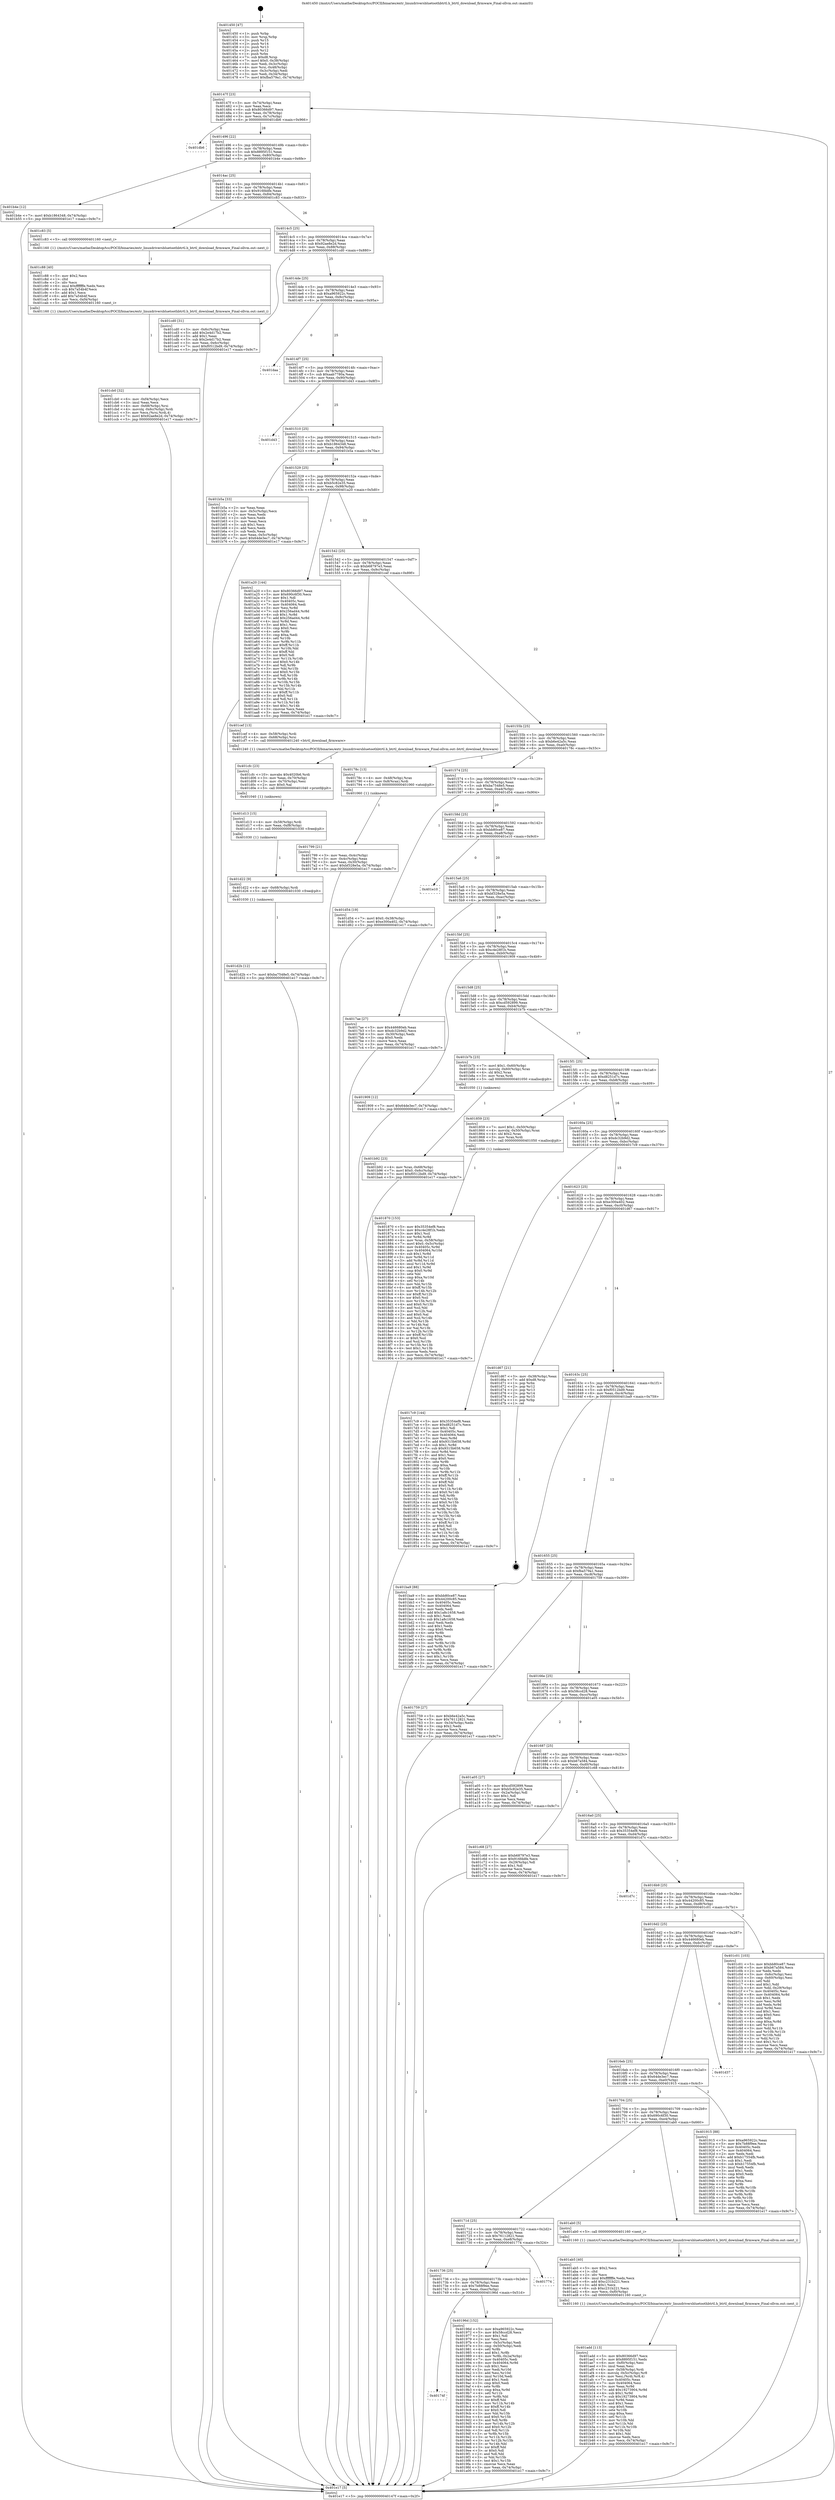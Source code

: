 digraph "0x401450" {
  label = "0x401450 (/mnt/c/Users/mathe/Desktop/tcc/POCII/binaries/extr_linuxdriversbluetoothbtrtl.h_btrtl_download_firmware_Final-ollvm.out::main(0))"
  labelloc = "t"
  node[shape=record]

  Entry [label="",width=0.3,height=0.3,shape=circle,fillcolor=black,style=filled]
  "0x40147f" [label="{
     0x40147f [23]\l
     | [instrs]\l
     &nbsp;&nbsp;0x40147f \<+3\>: mov -0x74(%rbp),%eax\l
     &nbsp;&nbsp;0x401482 \<+2\>: mov %eax,%ecx\l
     &nbsp;&nbsp;0x401484 \<+6\>: sub $0x80366d97,%ecx\l
     &nbsp;&nbsp;0x40148a \<+3\>: mov %eax,-0x78(%rbp)\l
     &nbsp;&nbsp;0x40148d \<+3\>: mov %ecx,-0x7c(%rbp)\l
     &nbsp;&nbsp;0x401490 \<+6\>: je 0000000000401db6 \<main+0x966\>\l
  }"]
  "0x401db6" [label="{
     0x401db6\l
  }", style=dashed]
  "0x401496" [label="{
     0x401496 [22]\l
     | [instrs]\l
     &nbsp;&nbsp;0x401496 \<+5\>: jmp 000000000040149b \<main+0x4b\>\l
     &nbsp;&nbsp;0x40149b \<+3\>: mov -0x78(%rbp),%eax\l
     &nbsp;&nbsp;0x40149e \<+5\>: sub $0x8895f151,%eax\l
     &nbsp;&nbsp;0x4014a3 \<+3\>: mov %eax,-0x80(%rbp)\l
     &nbsp;&nbsp;0x4014a6 \<+6\>: je 0000000000401b4e \<main+0x6fe\>\l
  }"]
  Exit [label="",width=0.3,height=0.3,shape=circle,fillcolor=black,style=filled,peripheries=2]
  "0x401b4e" [label="{
     0x401b4e [12]\l
     | [instrs]\l
     &nbsp;&nbsp;0x401b4e \<+7\>: movl $0xb1864348,-0x74(%rbp)\l
     &nbsp;&nbsp;0x401b55 \<+5\>: jmp 0000000000401e17 \<main+0x9c7\>\l
  }"]
  "0x4014ac" [label="{
     0x4014ac [25]\l
     | [instrs]\l
     &nbsp;&nbsp;0x4014ac \<+5\>: jmp 00000000004014b1 \<main+0x61\>\l
     &nbsp;&nbsp;0x4014b1 \<+3\>: mov -0x78(%rbp),%eax\l
     &nbsp;&nbsp;0x4014b4 \<+5\>: sub $0x916fddfe,%eax\l
     &nbsp;&nbsp;0x4014b9 \<+6\>: mov %eax,-0x84(%rbp)\l
     &nbsp;&nbsp;0x4014bf \<+6\>: je 0000000000401c83 \<main+0x833\>\l
  }"]
  "0x401d2b" [label="{
     0x401d2b [12]\l
     | [instrs]\l
     &nbsp;&nbsp;0x401d2b \<+7\>: movl $0xba7548e5,-0x74(%rbp)\l
     &nbsp;&nbsp;0x401d32 \<+5\>: jmp 0000000000401e17 \<main+0x9c7\>\l
  }"]
  "0x401c83" [label="{
     0x401c83 [5]\l
     | [instrs]\l
     &nbsp;&nbsp;0x401c83 \<+5\>: call 0000000000401160 \<next_i\>\l
     | [calls]\l
     &nbsp;&nbsp;0x401160 \{1\} (/mnt/c/Users/mathe/Desktop/tcc/POCII/binaries/extr_linuxdriversbluetoothbtrtl.h_btrtl_download_firmware_Final-ollvm.out::next_i)\l
  }"]
  "0x4014c5" [label="{
     0x4014c5 [25]\l
     | [instrs]\l
     &nbsp;&nbsp;0x4014c5 \<+5\>: jmp 00000000004014ca \<main+0x7a\>\l
     &nbsp;&nbsp;0x4014ca \<+3\>: mov -0x78(%rbp),%eax\l
     &nbsp;&nbsp;0x4014cd \<+5\>: sub $0x92ae8e2d,%eax\l
     &nbsp;&nbsp;0x4014d2 \<+6\>: mov %eax,-0x88(%rbp)\l
     &nbsp;&nbsp;0x4014d8 \<+6\>: je 0000000000401cd0 \<main+0x880\>\l
  }"]
  "0x401d22" [label="{
     0x401d22 [9]\l
     | [instrs]\l
     &nbsp;&nbsp;0x401d22 \<+4\>: mov -0x68(%rbp),%rdi\l
     &nbsp;&nbsp;0x401d26 \<+5\>: call 0000000000401030 \<free@plt\>\l
     | [calls]\l
     &nbsp;&nbsp;0x401030 \{1\} (unknown)\l
  }"]
  "0x401cd0" [label="{
     0x401cd0 [31]\l
     | [instrs]\l
     &nbsp;&nbsp;0x401cd0 \<+3\>: mov -0x6c(%rbp),%eax\l
     &nbsp;&nbsp;0x401cd3 \<+5\>: add $0x2e4d17b2,%eax\l
     &nbsp;&nbsp;0x401cd8 \<+3\>: add $0x1,%eax\l
     &nbsp;&nbsp;0x401cdb \<+5\>: sub $0x2e4d17b2,%eax\l
     &nbsp;&nbsp;0x401ce0 \<+3\>: mov %eax,-0x6c(%rbp)\l
     &nbsp;&nbsp;0x401ce3 \<+7\>: movl $0xf0512bd9,-0x74(%rbp)\l
     &nbsp;&nbsp;0x401cea \<+5\>: jmp 0000000000401e17 \<main+0x9c7\>\l
  }"]
  "0x4014de" [label="{
     0x4014de [25]\l
     | [instrs]\l
     &nbsp;&nbsp;0x4014de \<+5\>: jmp 00000000004014e3 \<main+0x93\>\l
     &nbsp;&nbsp;0x4014e3 \<+3\>: mov -0x78(%rbp),%eax\l
     &nbsp;&nbsp;0x4014e6 \<+5\>: sub $0xa965922c,%eax\l
     &nbsp;&nbsp;0x4014eb \<+6\>: mov %eax,-0x8c(%rbp)\l
     &nbsp;&nbsp;0x4014f1 \<+6\>: je 0000000000401daa \<main+0x95a\>\l
  }"]
  "0x401d13" [label="{
     0x401d13 [15]\l
     | [instrs]\l
     &nbsp;&nbsp;0x401d13 \<+4\>: mov -0x58(%rbp),%rdi\l
     &nbsp;&nbsp;0x401d17 \<+6\>: mov %eax,-0xf8(%rbp)\l
     &nbsp;&nbsp;0x401d1d \<+5\>: call 0000000000401030 \<free@plt\>\l
     | [calls]\l
     &nbsp;&nbsp;0x401030 \{1\} (unknown)\l
  }"]
  "0x401daa" [label="{
     0x401daa\l
  }", style=dashed]
  "0x4014f7" [label="{
     0x4014f7 [25]\l
     | [instrs]\l
     &nbsp;&nbsp;0x4014f7 \<+5\>: jmp 00000000004014fc \<main+0xac\>\l
     &nbsp;&nbsp;0x4014fc \<+3\>: mov -0x78(%rbp),%eax\l
     &nbsp;&nbsp;0x4014ff \<+5\>: sub $0xaab7780a,%eax\l
     &nbsp;&nbsp;0x401504 \<+6\>: mov %eax,-0x90(%rbp)\l
     &nbsp;&nbsp;0x40150a \<+6\>: je 0000000000401d43 \<main+0x8f3\>\l
  }"]
  "0x401cfc" [label="{
     0x401cfc [23]\l
     | [instrs]\l
     &nbsp;&nbsp;0x401cfc \<+10\>: movabs $0x4020b6,%rdi\l
     &nbsp;&nbsp;0x401d06 \<+3\>: mov %eax,-0x70(%rbp)\l
     &nbsp;&nbsp;0x401d09 \<+3\>: mov -0x70(%rbp),%esi\l
     &nbsp;&nbsp;0x401d0c \<+2\>: mov $0x0,%al\l
     &nbsp;&nbsp;0x401d0e \<+5\>: call 0000000000401040 \<printf@plt\>\l
     | [calls]\l
     &nbsp;&nbsp;0x401040 \{1\} (unknown)\l
  }"]
  "0x401d43" [label="{
     0x401d43\l
  }", style=dashed]
  "0x401510" [label="{
     0x401510 [25]\l
     | [instrs]\l
     &nbsp;&nbsp;0x401510 \<+5\>: jmp 0000000000401515 \<main+0xc5\>\l
     &nbsp;&nbsp;0x401515 \<+3\>: mov -0x78(%rbp),%eax\l
     &nbsp;&nbsp;0x401518 \<+5\>: sub $0xb1864348,%eax\l
     &nbsp;&nbsp;0x40151d \<+6\>: mov %eax,-0x94(%rbp)\l
     &nbsp;&nbsp;0x401523 \<+6\>: je 0000000000401b5a \<main+0x70a\>\l
  }"]
  "0x401cb0" [label="{
     0x401cb0 [32]\l
     | [instrs]\l
     &nbsp;&nbsp;0x401cb0 \<+6\>: mov -0xf4(%rbp),%ecx\l
     &nbsp;&nbsp;0x401cb6 \<+3\>: imul %eax,%ecx\l
     &nbsp;&nbsp;0x401cb9 \<+4\>: mov -0x68(%rbp),%rsi\l
     &nbsp;&nbsp;0x401cbd \<+4\>: movslq -0x6c(%rbp),%rdi\l
     &nbsp;&nbsp;0x401cc1 \<+3\>: mov %ecx,(%rsi,%rdi,4)\l
     &nbsp;&nbsp;0x401cc4 \<+7\>: movl $0x92ae8e2d,-0x74(%rbp)\l
     &nbsp;&nbsp;0x401ccb \<+5\>: jmp 0000000000401e17 \<main+0x9c7\>\l
  }"]
  "0x401b5a" [label="{
     0x401b5a [33]\l
     | [instrs]\l
     &nbsp;&nbsp;0x401b5a \<+2\>: xor %eax,%eax\l
     &nbsp;&nbsp;0x401b5c \<+3\>: mov -0x5c(%rbp),%ecx\l
     &nbsp;&nbsp;0x401b5f \<+2\>: mov %eax,%edx\l
     &nbsp;&nbsp;0x401b61 \<+2\>: sub %ecx,%edx\l
     &nbsp;&nbsp;0x401b63 \<+2\>: mov %eax,%ecx\l
     &nbsp;&nbsp;0x401b65 \<+3\>: sub $0x1,%ecx\l
     &nbsp;&nbsp;0x401b68 \<+2\>: add %ecx,%edx\l
     &nbsp;&nbsp;0x401b6a \<+2\>: sub %edx,%eax\l
     &nbsp;&nbsp;0x401b6c \<+3\>: mov %eax,-0x5c(%rbp)\l
     &nbsp;&nbsp;0x401b6f \<+7\>: movl $0x64de3ec7,-0x74(%rbp)\l
     &nbsp;&nbsp;0x401b76 \<+5\>: jmp 0000000000401e17 \<main+0x9c7\>\l
  }"]
  "0x401529" [label="{
     0x401529 [25]\l
     | [instrs]\l
     &nbsp;&nbsp;0x401529 \<+5\>: jmp 000000000040152e \<main+0xde\>\l
     &nbsp;&nbsp;0x40152e \<+3\>: mov -0x78(%rbp),%eax\l
     &nbsp;&nbsp;0x401531 \<+5\>: sub $0xb5c82e35,%eax\l
     &nbsp;&nbsp;0x401536 \<+6\>: mov %eax,-0x98(%rbp)\l
     &nbsp;&nbsp;0x40153c \<+6\>: je 0000000000401a20 \<main+0x5d0\>\l
  }"]
  "0x401c88" [label="{
     0x401c88 [40]\l
     | [instrs]\l
     &nbsp;&nbsp;0x401c88 \<+5\>: mov $0x2,%ecx\l
     &nbsp;&nbsp;0x401c8d \<+1\>: cltd\l
     &nbsp;&nbsp;0x401c8e \<+2\>: idiv %ecx\l
     &nbsp;&nbsp;0x401c90 \<+6\>: imul $0xfffffffe,%edx,%ecx\l
     &nbsp;&nbsp;0x401c96 \<+6\>: sub $0x7a54b4f,%ecx\l
     &nbsp;&nbsp;0x401c9c \<+3\>: add $0x1,%ecx\l
     &nbsp;&nbsp;0x401c9f \<+6\>: add $0x7a54b4f,%ecx\l
     &nbsp;&nbsp;0x401ca5 \<+6\>: mov %ecx,-0xf4(%rbp)\l
     &nbsp;&nbsp;0x401cab \<+5\>: call 0000000000401160 \<next_i\>\l
     | [calls]\l
     &nbsp;&nbsp;0x401160 \{1\} (/mnt/c/Users/mathe/Desktop/tcc/POCII/binaries/extr_linuxdriversbluetoothbtrtl.h_btrtl_download_firmware_Final-ollvm.out::next_i)\l
  }"]
  "0x401a20" [label="{
     0x401a20 [144]\l
     | [instrs]\l
     &nbsp;&nbsp;0x401a20 \<+5\>: mov $0x80366d97,%eax\l
     &nbsp;&nbsp;0x401a25 \<+5\>: mov $0x690c6f30,%ecx\l
     &nbsp;&nbsp;0x401a2a \<+2\>: mov $0x1,%dl\l
     &nbsp;&nbsp;0x401a2c \<+7\>: mov 0x40405c,%esi\l
     &nbsp;&nbsp;0x401a33 \<+7\>: mov 0x404064,%edi\l
     &nbsp;&nbsp;0x401a3a \<+3\>: mov %esi,%r8d\l
     &nbsp;&nbsp;0x401a3d \<+7\>: sub $0x256ad44,%r8d\l
     &nbsp;&nbsp;0x401a44 \<+4\>: sub $0x1,%r8d\l
     &nbsp;&nbsp;0x401a48 \<+7\>: add $0x256ad44,%r8d\l
     &nbsp;&nbsp;0x401a4f \<+4\>: imul %r8d,%esi\l
     &nbsp;&nbsp;0x401a53 \<+3\>: and $0x1,%esi\l
     &nbsp;&nbsp;0x401a56 \<+3\>: cmp $0x0,%esi\l
     &nbsp;&nbsp;0x401a59 \<+4\>: sete %r9b\l
     &nbsp;&nbsp;0x401a5d \<+3\>: cmp $0xa,%edi\l
     &nbsp;&nbsp;0x401a60 \<+4\>: setl %r10b\l
     &nbsp;&nbsp;0x401a64 \<+3\>: mov %r9b,%r11b\l
     &nbsp;&nbsp;0x401a67 \<+4\>: xor $0xff,%r11b\l
     &nbsp;&nbsp;0x401a6b \<+3\>: mov %r10b,%bl\l
     &nbsp;&nbsp;0x401a6e \<+3\>: xor $0xff,%bl\l
     &nbsp;&nbsp;0x401a71 \<+3\>: xor $0x0,%dl\l
     &nbsp;&nbsp;0x401a74 \<+3\>: mov %r11b,%r14b\l
     &nbsp;&nbsp;0x401a77 \<+4\>: and $0x0,%r14b\l
     &nbsp;&nbsp;0x401a7b \<+3\>: and %dl,%r9b\l
     &nbsp;&nbsp;0x401a7e \<+3\>: mov %bl,%r15b\l
     &nbsp;&nbsp;0x401a81 \<+4\>: and $0x0,%r15b\l
     &nbsp;&nbsp;0x401a85 \<+3\>: and %dl,%r10b\l
     &nbsp;&nbsp;0x401a88 \<+3\>: or %r9b,%r14b\l
     &nbsp;&nbsp;0x401a8b \<+3\>: or %r10b,%r15b\l
     &nbsp;&nbsp;0x401a8e \<+3\>: xor %r15b,%r14b\l
     &nbsp;&nbsp;0x401a91 \<+3\>: or %bl,%r11b\l
     &nbsp;&nbsp;0x401a94 \<+4\>: xor $0xff,%r11b\l
     &nbsp;&nbsp;0x401a98 \<+3\>: or $0x0,%dl\l
     &nbsp;&nbsp;0x401a9b \<+3\>: and %dl,%r11b\l
     &nbsp;&nbsp;0x401a9e \<+3\>: or %r11b,%r14b\l
     &nbsp;&nbsp;0x401aa1 \<+4\>: test $0x1,%r14b\l
     &nbsp;&nbsp;0x401aa5 \<+3\>: cmovne %ecx,%eax\l
     &nbsp;&nbsp;0x401aa8 \<+3\>: mov %eax,-0x74(%rbp)\l
     &nbsp;&nbsp;0x401aab \<+5\>: jmp 0000000000401e17 \<main+0x9c7\>\l
  }"]
  "0x401542" [label="{
     0x401542 [25]\l
     | [instrs]\l
     &nbsp;&nbsp;0x401542 \<+5\>: jmp 0000000000401547 \<main+0xf7\>\l
     &nbsp;&nbsp;0x401547 \<+3\>: mov -0x78(%rbp),%eax\l
     &nbsp;&nbsp;0x40154a \<+5\>: sub $0xb68797e3,%eax\l
     &nbsp;&nbsp;0x40154f \<+6\>: mov %eax,-0x9c(%rbp)\l
     &nbsp;&nbsp;0x401555 \<+6\>: je 0000000000401cef \<main+0x89f\>\l
  }"]
  "0x401b92" [label="{
     0x401b92 [23]\l
     | [instrs]\l
     &nbsp;&nbsp;0x401b92 \<+4\>: mov %rax,-0x68(%rbp)\l
     &nbsp;&nbsp;0x401b96 \<+7\>: movl $0x0,-0x6c(%rbp)\l
     &nbsp;&nbsp;0x401b9d \<+7\>: movl $0xf0512bd9,-0x74(%rbp)\l
     &nbsp;&nbsp;0x401ba4 \<+5\>: jmp 0000000000401e17 \<main+0x9c7\>\l
  }"]
  "0x401cef" [label="{
     0x401cef [13]\l
     | [instrs]\l
     &nbsp;&nbsp;0x401cef \<+4\>: mov -0x58(%rbp),%rdi\l
     &nbsp;&nbsp;0x401cf3 \<+4\>: mov -0x68(%rbp),%rsi\l
     &nbsp;&nbsp;0x401cf7 \<+5\>: call 0000000000401240 \<btrtl_download_firmware\>\l
     | [calls]\l
     &nbsp;&nbsp;0x401240 \{1\} (/mnt/c/Users/mathe/Desktop/tcc/POCII/binaries/extr_linuxdriversbluetoothbtrtl.h_btrtl_download_firmware_Final-ollvm.out::btrtl_download_firmware)\l
  }"]
  "0x40155b" [label="{
     0x40155b [25]\l
     | [instrs]\l
     &nbsp;&nbsp;0x40155b \<+5\>: jmp 0000000000401560 \<main+0x110\>\l
     &nbsp;&nbsp;0x401560 \<+3\>: mov -0x78(%rbp),%eax\l
     &nbsp;&nbsp;0x401563 \<+5\>: sub $0xb6e42a5c,%eax\l
     &nbsp;&nbsp;0x401568 \<+6\>: mov %eax,-0xa0(%rbp)\l
     &nbsp;&nbsp;0x40156e \<+6\>: je 000000000040178c \<main+0x33c\>\l
  }"]
  "0x401add" [label="{
     0x401add [113]\l
     | [instrs]\l
     &nbsp;&nbsp;0x401add \<+5\>: mov $0x80366d97,%ecx\l
     &nbsp;&nbsp;0x401ae2 \<+5\>: mov $0x8895f151,%edx\l
     &nbsp;&nbsp;0x401ae7 \<+6\>: mov -0xf0(%rbp),%esi\l
     &nbsp;&nbsp;0x401aed \<+3\>: imul %eax,%esi\l
     &nbsp;&nbsp;0x401af0 \<+4\>: mov -0x58(%rbp),%rdi\l
     &nbsp;&nbsp;0x401af4 \<+4\>: movslq -0x5c(%rbp),%r8\l
     &nbsp;&nbsp;0x401af8 \<+4\>: mov %esi,(%rdi,%r8,4)\l
     &nbsp;&nbsp;0x401afc \<+7\>: mov 0x40405c,%eax\l
     &nbsp;&nbsp;0x401b03 \<+7\>: mov 0x404064,%esi\l
     &nbsp;&nbsp;0x401b0a \<+3\>: mov %eax,%r9d\l
     &nbsp;&nbsp;0x401b0d \<+7\>: add $0x19273904,%r9d\l
     &nbsp;&nbsp;0x401b14 \<+4\>: sub $0x1,%r9d\l
     &nbsp;&nbsp;0x401b18 \<+7\>: sub $0x19273904,%r9d\l
     &nbsp;&nbsp;0x401b1f \<+4\>: imul %r9d,%eax\l
     &nbsp;&nbsp;0x401b23 \<+3\>: and $0x1,%eax\l
     &nbsp;&nbsp;0x401b26 \<+3\>: cmp $0x0,%eax\l
     &nbsp;&nbsp;0x401b29 \<+4\>: sete %r10b\l
     &nbsp;&nbsp;0x401b2d \<+3\>: cmp $0xa,%esi\l
     &nbsp;&nbsp;0x401b30 \<+4\>: setl %r11b\l
     &nbsp;&nbsp;0x401b34 \<+3\>: mov %r10b,%bl\l
     &nbsp;&nbsp;0x401b37 \<+3\>: and %r11b,%bl\l
     &nbsp;&nbsp;0x401b3a \<+3\>: xor %r11b,%r10b\l
     &nbsp;&nbsp;0x401b3d \<+3\>: or %r10b,%bl\l
     &nbsp;&nbsp;0x401b40 \<+3\>: test $0x1,%bl\l
     &nbsp;&nbsp;0x401b43 \<+3\>: cmovne %edx,%ecx\l
     &nbsp;&nbsp;0x401b46 \<+3\>: mov %ecx,-0x74(%rbp)\l
     &nbsp;&nbsp;0x401b49 \<+5\>: jmp 0000000000401e17 \<main+0x9c7\>\l
  }"]
  "0x40178c" [label="{
     0x40178c [13]\l
     | [instrs]\l
     &nbsp;&nbsp;0x40178c \<+4\>: mov -0x48(%rbp),%rax\l
     &nbsp;&nbsp;0x401790 \<+4\>: mov 0x8(%rax),%rdi\l
     &nbsp;&nbsp;0x401794 \<+5\>: call 0000000000401060 \<atoi@plt\>\l
     | [calls]\l
     &nbsp;&nbsp;0x401060 \{1\} (unknown)\l
  }"]
  "0x401574" [label="{
     0x401574 [25]\l
     | [instrs]\l
     &nbsp;&nbsp;0x401574 \<+5\>: jmp 0000000000401579 \<main+0x129\>\l
     &nbsp;&nbsp;0x401579 \<+3\>: mov -0x78(%rbp),%eax\l
     &nbsp;&nbsp;0x40157c \<+5\>: sub $0xba7548e5,%eax\l
     &nbsp;&nbsp;0x401581 \<+6\>: mov %eax,-0xa4(%rbp)\l
     &nbsp;&nbsp;0x401587 \<+6\>: je 0000000000401d54 \<main+0x904\>\l
  }"]
  "0x401ab5" [label="{
     0x401ab5 [40]\l
     | [instrs]\l
     &nbsp;&nbsp;0x401ab5 \<+5\>: mov $0x2,%ecx\l
     &nbsp;&nbsp;0x401aba \<+1\>: cltd\l
     &nbsp;&nbsp;0x401abb \<+2\>: idiv %ecx\l
     &nbsp;&nbsp;0x401abd \<+6\>: imul $0xfffffffe,%edx,%ecx\l
     &nbsp;&nbsp;0x401ac3 \<+6\>: add $0xc231b221,%ecx\l
     &nbsp;&nbsp;0x401ac9 \<+3\>: add $0x1,%ecx\l
     &nbsp;&nbsp;0x401acc \<+6\>: sub $0xc231b221,%ecx\l
     &nbsp;&nbsp;0x401ad2 \<+6\>: mov %ecx,-0xf0(%rbp)\l
     &nbsp;&nbsp;0x401ad8 \<+5\>: call 0000000000401160 \<next_i\>\l
     | [calls]\l
     &nbsp;&nbsp;0x401160 \{1\} (/mnt/c/Users/mathe/Desktop/tcc/POCII/binaries/extr_linuxdriversbluetoothbtrtl.h_btrtl_download_firmware_Final-ollvm.out::next_i)\l
  }"]
  "0x401d54" [label="{
     0x401d54 [19]\l
     | [instrs]\l
     &nbsp;&nbsp;0x401d54 \<+7\>: movl $0x0,-0x38(%rbp)\l
     &nbsp;&nbsp;0x401d5b \<+7\>: movl $0xe300a402,-0x74(%rbp)\l
     &nbsp;&nbsp;0x401d62 \<+5\>: jmp 0000000000401e17 \<main+0x9c7\>\l
  }"]
  "0x40158d" [label="{
     0x40158d [25]\l
     | [instrs]\l
     &nbsp;&nbsp;0x40158d \<+5\>: jmp 0000000000401592 \<main+0x142\>\l
     &nbsp;&nbsp;0x401592 \<+3\>: mov -0x78(%rbp),%eax\l
     &nbsp;&nbsp;0x401595 \<+5\>: sub $0xbb80ce87,%eax\l
     &nbsp;&nbsp;0x40159a \<+6\>: mov %eax,-0xa8(%rbp)\l
     &nbsp;&nbsp;0x4015a0 \<+6\>: je 0000000000401e10 \<main+0x9c0\>\l
  }"]
  "0x40174f" [label="{
     0x40174f\l
  }", style=dashed]
  "0x401e10" [label="{
     0x401e10\l
  }", style=dashed]
  "0x4015a6" [label="{
     0x4015a6 [25]\l
     | [instrs]\l
     &nbsp;&nbsp;0x4015a6 \<+5\>: jmp 00000000004015ab \<main+0x15b\>\l
     &nbsp;&nbsp;0x4015ab \<+3\>: mov -0x78(%rbp),%eax\l
     &nbsp;&nbsp;0x4015ae \<+5\>: sub $0xbf328e5a,%eax\l
     &nbsp;&nbsp;0x4015b3 \<+6\>: mov %eax,-0xac(%rbp)\l
     &nbsp;&nbsp;0x4015b9 \<+6\>: je 00000000004017ae \<main+0x35e\>\l
  }"]
  "0x40196d" [label="{
     0x40196d [152]\l
     | [instrs]\l
     &nbsp;&nbsp;0x40196d \<+5\>: mov $0xa965922c,%eax\l
     &nbsp;&nbsp;0x401972 \<+5\>: mov $0x58ccd28,%ecx\l
     &nbsp;&nbsp;0x401977 \<+2\>: mov $0x1,%dl\l
     &nbsp;&nbsp;0x401979 \<+2\>: xor %esi,%esi\l
     &nbsp;&nbsp;0x40197b \<+3\>: mov -0x5c(%rbp),%edi\l
     &nbsp;&nbsp;0x40197e \<+3\>: cmp -0x50(%rbp),%edi\l
     &nbsp;&nbsp;0x401981 \<+4\>: setl %r8b\l
     &nbsp;&nbsp;0x401985 \<+4\>: and $0x1,%r8b\l
     &nbsp;&nbsp;0x401989 \<+4\>: mov %r8b,-0x2a(%rbp)\l
     &nbsp;&nbsp;0x40198d \<+7\>: mov 0x40405c,%edi\l
     &nbsp;&nbsp;0x401994 \<+8\>: mov 0x404064,%r9d\l
     &nbsp;&nbsp;0x40199c \<+3\>: sub $0x1,%esi\l
     &nbsp;&nbsp;0x40199f \<+3\>: mov %edi,%r10d\l
     &nbsp;&nbsp;0x4019a2 \<+3\>: add %esi,%r10d\l
     &nbsp;&nbsp;0x4019a5 \<+4\>: imul %r10d,%edi\l
     &nbsp;&nbsp;0x4019a9 \<+3\>: and $0x1,%edi\l
     &nbsp;&nbsp;0x4019ac \<+3\>: cmp $0x0,%edi\l
     &nbsp;&nbsp;0x4019af \<+4\>: sete %r8b\l
     &nbsp;&nbsp;0x4019b3 \<+4\>: cmp $0xa,%r9d\l
     &nbsp;&nbsp;0x4019b7 \<+4\>: setl %r11b\l
     &nbsp;&nbsp;0x4019bb \<+3\>: mov %r8b,%bl\l
     &nbsp;&nbsp;0x4019be \<+3\>: xor $0xff,%bl\l
     &nbsp;&nbsp;0x4019c1 \<+3\>: mov %r11b,%r14b\l
     &nbsp;&nbsp;0x4019c4 \<+4\>: xor $0xff,%r14b\l
     &nbsp;&nbsp;0x4019c8 \<+3\>: xor $0x0,%dl\l
     &nbsp;&nbsp;0x4019cb \<+3\>: mov %bl,%r15b\l
     &nbsp;&nbsp;0x4019ce \<+4\>: and $0x0,%r15b\l
     &nbsp;&nbsp;0x4019d2 \<+3\>: and %dl,%r8b\l
     &nbsp;&nbsp;0x4019d5 \<+3\>: mov %r14b,%r12b\l
     &nbsp;&nbsp;0x4019d8 \<+4\>: and $0x0,%r12b\l
     &nbsp;&nbsp;0x4019dc \<+3\>: and %dl,%r11b\l
     &nbsp;&nbsp;0x4019df \<+3\>: or %r8b,%r15b\l
     &nbsp;&nbsp;0x4019e2 \<+3\>: or %r11b,%r12b\l
     &nbsp;&nbsp;0x4019e5 \<+3\>: xor %r12b,%r15b\l
     &nbsp;&nbsp;0x4019e8 \<+3\>: or %r14b,%bl\l
     &nbsp;&nbsp;0x4019eb \<+3\>: xor $0xff,%bl\l
     &nbsp;&nbsp;0x4019ee \<+3\>: or $0x0,%dl\l
     &nbsp;&nbsp;0x4019f1 \<+2\>: and %dl,%bl\l
     &nbsp;&nbsp;0x4019f3 \<+3\>: or %bl,%r15b\l
     &nbsp;&nbsp;0x4019f6 \<+4\>: test $0x1,%r15b\l
     &nbsp;&nbsp;0x4019fa \<+3\>: cmovne %ecx,%eax\l
     &nbsp;&nbsp;0x4019fd \<+3\>: mov %eax,-0x74(%rbp)\l
     &nbsp;&nbsp;0x401a00 \<+5\>: jmp 0000000000401e17 \<main+0x9c7\>\l
  }"]
  "0x4017ae" [label="{
     0x4017ae [27]\l
     | [instrs]\l
     &nbsp;&nbsp;0x4017ae \<+5\>: mov $0x446680eb,%eax\l
     &nbsp;&nbsp;0x4017b3 \<+5\>: mov $0xdc32b9d2,%ecx\l
     &nbsp;&nbsp;0x4017b8 \<+3\>: mov -0x30(%rbp),%edx\l
     &nbsp;&nbsp;0x4017bb \<+3\>: cmp $0x0,%edx\l
     &nbsp;&nbsp;0x4017be \<+3\>: cmove %ecx,%eax\l
     &nbsp;&nbsp;0x4017c1 \<+3\>: mov %eax,-0x74(%rbp)\l
     &nbsp;&nbsp;0x4017c4 \<+5\>: jmp 0000000000401e17 \<main+0x9c7\>\l
  }"]
  "0x4015bf" [label="{
     0x4015bf [25]\l
     | [instrs]\l
     &nbsp;&nbsp;0x4015bf \<+5\>: jmp 00000000004015c4 \<main+0x174\>\l
     &nbsp;&nbsp;0x4015c4 \<+3\>: mov -0x78(%rbp),%eax\l
     &nbsp;&nbsp;0x4015c7 \<+5\>: sub $0xc4e28f1b,%eax\l
     &nbsp;&nbsp;0x4015cc \<+6\>: mov %eax,-0xb0(%rbp)\l
     &nbsp;&nbsp;0x4015d2 \<+6\>: je 0000000000401909 \<main+0x4b9\>\l
  }"]
  "0x401736" [label="{
     0x401736 [25]\l
     | [instrs]\l
     &nbsp;&nbsp;0x401736 \<+5\>: jmp 000000000040173b \<main+0x2eb\>\l
     &nbsp;&nbsp;0x40173b \<+3\>: mov -0x78(%rbp),%eax\l
     &nbsp;&nbsp;0x40173e \<+5\>: sub $0x7b88f9ee,%eax\l
     &nbsp;&nbsp;0x401743 \<+6\>: mov %eax,-0xec(%rbp)\l
     &nbsp;&nbsp;0x401749 \<+6\>: je 000000000040196d \<main+0x51d\>\l
  }"]
  "0x401909" [label="{
     0x401909 [12]\l
     | [instrs]\l
     &nbsp;&nbsp;0x401909 \<+7\>: movl $0x64de3ec7,-0x74(%rbp)\l
     &nbsp;&nbsp;0x401910 \<+5\>: jmp 0000000000401e17 \<main+0x9c7\>\l
  }"]
  "0x4015d8" [label="{
     0x4015d8 [25]\l
     | [instrs]\l
     &nbsp;&nbsp;0x4015d8 \<+5\>: jmp 00000000004015dd \<main+0x18d\>\l
     &nbsp;&nbsp;0x4015dd \<+3\>: mov -0x78(%rbp),%eax\l
     &nbsp;&nbsp;0x4015e0 \<+5\>: sub $0xcd592899,%eax\l
     &nbsp;&nbsp;0x4015e5 \<+6\>: mov %eax,-0xb4(%rbp)\l
     &nbsp;&nbsp;0x4015eb \<+6\>: je 0000000000401b7b \<main+0x72b\>\l
  }"]
  "0x401774" [label="{
     0x401774\l
  }", style=dashed]
  "0x401b7b" [label="{
     0x401b7b [23]\l
     | [instrs]\l
     &nbsp;&nbsp;0x401b7b \<+7\>: movl $0x1,-0x60(%rbp)\l
     &nbsp;&nbsp;0x401b82 \<+4\>: movslq -0x60(%rbp),%rax\l
     &nbsp;&nbsp;0x401b86 \<+4\>: shl $0x2,%rax\l
     &nbsp;&nbsp;0x401b8a \<+3\>: mov %rax,%rdi\l
     &nbsp;&nbsp;0x401b8d \<+5\>: call 0000000000401050 \<malloc@plt\>\l
     | [calls]\l
     &nbsp;&nbsp;0x401050 \{1\} (unknown)\l
  }"]
  "0x4015f1" [label="{
     0x4015f1 [25]\l
     | [instrs]\l
     &nbsp;&nbsp;0x4015f1 \<+5\>: jmp 00000000004015f6 \<main+0x1a6\>\l
     &nbsp;&nbsp;0x4015f6 \<+3\>: mov -0x78(%rbp),%eax\l
     &nbsp;&nbsp;0x4015f9 \<+5\>: sub $0xd8251d7c,%eax\l
     &nbsp;&nbsp;0x4015fe \<+6\>: mov %eax,-0xb8(%rbp)\l
     &nbsp;&nbsp;0x401604 \<+6\>: je 0000000000401859 \<main+0x409\>\l
  }"]
  "0x40171d" [label="{
     0x40171d [25]\l
     | [instrs]\l
     &nbsp;&nbsp;0x40171d \<+5\>: jmp 0000000000401722 \<main+0x2d2\>\l
     &nbsp;&nbsp;0x401722 \<+3\>: mov -0x78(%rbp),%eax\l
     &nbsp;&nbsp;0x401725 \<+5\>: sub $0x76112821,%eax\l
     &nbsp;&nbsp;0x40172a \<+6\>: mov %eax,-0xe8(%rbp)\l
     &nbsp;&nbsp;0x401730 \<+6\>: je 0000000000401774 \<main+0x324\>\l
  }"]
  "0x401859" [label="{
     0x401859 [23]\l
     | [instrs]\l
     &nbsp;&nbsp;0x401859 \<+7\>: movl $0x1,-0x50(%rbp)\l
     &nbsp;&nbsp;0x401860 \<+4\>: movslq -0x50(%rbp),%rax\l
     &nbsp;&nbsp;0x401864 \<+4\>: shl $0x2,%rax\l
     &nbsp;&nbsp;0x401868 \<+3\>: mov %rax,%rdi\l
     &nbsp;&nbsp;0x40186b \<+5\>: call 0000000000401050 \<malloc@plt\>\l
     | [calls]\l
     &nbsp;&nbsp;0x401050 \{1\} (unknown)\l
  }"]
  "0x40160a" [label="{
     0x40160a [25]\l
     | [instrs]\l
     &nbsp;&nbsp;0x40160a \<+5\>: jmp 000000000040160f \<main+0x1bf\>\l
     &nbsp;&nbsp;0x40160f \<+3\>: mov -0x78(%rbp),%eax\l
     &nbsp;&nbsp;0x401612 \<+5\>: sub $0xdc32b9d2,%eax\l
     &nbsp;&nbsp;0x401617 \<+6\>: mov %eax,-0xbc(%rbp)\l
     &nbsp;&nbsp;0x40161d \<+6\>: je 00000000004017c9 \<main+0x379\>\l
  }"]
  "0x401ab0" [label="{
     0x401ab0 [5]\l
     | [instrs]\l
     &nbsp;&nbsp;0x401ab0 \<+5\>: call 0000000000401160 \<next_i\>\l
     | [calls]\l
     &nbsp;&nbsp;0x401160 \{1\} (/mnt/c/Users/mathe/Desktop/tcc/POCII/binaries/extr_linuxdriversbluetoothbtrtl.h_btrtl_download_firmware_Final-ollvm.out::next_i)\l
  }"]
  "0x4017c9" [label="{
     0x4017c9 [144]\l
     | [instrs]\l
     &nbsp;&nbsp;0x4017c9 \<+5\>: mov $0x35354ef8,%eax\l
     &nbsp;&nbsp;0x4017ce \<+5\>: mov $0xd8251d7c,%ecx\l
     &nbsp;&nbsp;0x4017d3 \<+2\>: mov $0x1,%dl\l
     &nbsp;&nbsp;0x4017d5 \<+7\>: mov 0x40405c,%esi\l
     &nbsp;&nbsp;0x4017dc \<+7\>: mov 0x404064,%edi\l
     &nbsp;&nbsp;0x4017e3 \<+3\>: mov %esi,%r8d\l
     &nbsp;&nbsp;0x4017e6 \<+7\>: add $0x9315b658,%r8d\l
     &nbsp;&nbsp;0x4017ed \<+4\>: sub $0x1,%r8d\l
     &nbsp;&nbsp;0x4017f1 \<+7\>: sub $0x9315b658,%r8d\l
     &nbsp;&nbsp;0x4017f8 \<+4\>: imul %r8d,%esi\l
     &nbsp;&nbsp;0x4017fc \<+3\>: and $0x1,%esi\l
     &nbsp;&nbsp;0x4017ff \<+3\>: cmp $0x0,%esi\l
     &nbsp;&nbsp;0x401802 \<+4\>: sete %r9b\l
     &nbsp;&nbsp;0x401806 \<+3\>: cmp $0xa,%edi\l
     &nbsp;&nbsp;0x401809 \<+4\>: setl %r10b\l
     &nbsp;&nbsp;0x40180d \<+3\>: mov %r9b,%r11b\l
     &nbsp;&nbsp;0x401810 \<+4\>: xor $0xff,%r11b\l
     &nbsp;&nbsp;0x401814 \<+3\>: mov %r10b,%bl\l
     &nbsp;&nbsp;0x401817 \<+3\>: xor $0xff,%bl\l
     &nbsp;&nbsp;0x40181a \<+3\>: xor $0x0,%dl\l
     &nbsp;&nbsp;0x40181d \<+3\>: mov %r11b,%r14b\l
     &nbsp;&nbsp;0x401820 \<+4\>: and $0x0,%r14b\l
     &nbsp;&nbsp;0x401824 \<+3\>: and %dl,%r9b\l
     &nbsp;&nbsp;0x401827 \<+3\>: mov %bl,%r15b\l
     &nbsp;&nbsp;0x40182a \<+4\>: and $0x0,%r15b\l
     &nbsp;&nbsp;0x40182e \<+3\>: and %dl,%r10b\l
     &nbsp;&nbsp;0x401831 \<+3\>: or %r9b,%r14b\l
     &nbsp;&nbsp;0x401834 \<+3\>: or %r10b,%r15b\l
     &nbsp;&nbsp;0x401837 \<+3\>: xor %r15b,%r14b\l
     &nbsp;&nbsp;0x40183a \<+3\>: or %bl,%r11b\l
     &nbsp;&nbsp;0x40183d \<+4\>: xor $0xff,%r11b\l
     &nbsp;&nbsp;0x401841 \<+3\>: or $0x0,%dl\l
     &nbsp;&nbsp;0x401844 \<+3\>: and %dl,%r11b\l
     &nbsp;&nbsp;0x401847 \<+3\>: or %r11b,%r14b\l
     &nbsp;&nbsp;0x40184a \<+4\>: test $0x1,%r14b\l
     &nbsp;&nbsp;0x40184e \<+3\>: cmovne %ecx,%eax\l
     &nbsp;&nbsp;0x401851 \<+3\>: mov %eax,-0x74(%rbp)\l
     &nbsp;&nbsp;0x401854 \<+5\>: jmp 0000000000401e17 \<main+0x9c7\>\l
  }"]
  "0x401623" [label="{
     0x401623 [25]\l
     | [instrs]\l
     &nbsp;&nbsp;0x401623 \<+5\>: jmp 0000000000401628 \<main+0x1d8\>\l
     &nbsp;&nbsp;0x401628 \<+3\>: mov -0x78(%rbp),%eax\l
     &nbsp;&nbsp;0x40162b \<+5\>: sub $0xe300a402,%eax\l
     &nbsp;&nbsp;0x401630 \<+6\>: mov %eax,-0xc0(%rbp)\l
     &nbsp;&nbsp;0x401636 \<+6\>: je 0000000000401d67 \<main+0x917\>\l
  }"]
  "0x401704" [label="{
     0x401704 [25]\l
     | [instrs]\l
     &nbsp;&nbsp;0x401704 \<+5\>: jmp 0000000000401709 \<main+0x2b9\>\l
     &nbsp;&nbsp;0x401709 \<+3\>: mov -0x78(%rbp),%eax\l
     &nbsp;&nbsp;0x40170c \<+5\>: sub $0x690c6f30,%eax\l
     &nbsp;&nbsp;0x401711 \<+6\>: mov %eax,-0xe4(%rbp)\l
     &nbsp;&nbsp;0x401717 \<+6\>: je 0000000000401ab0 \<main+0x660\>\l
  }"]
  "0x401d67" [label="{
     0x401d67 [21]\l
     | [instrs]\l
     &nbsp;&nbsp;0x401d67 \<+3\>: mov -0x38(%rbp),%eax\l
     &nbsp;&nbsp;0x401d6a \<+7\>: add $0xd8,%rsp\l
     &nbsp;&nbsp;0x401d71 \<+1\>: pop %rbx\l
     &nbsp;&nbsp;0x401d72 \<+2\>: pop %r12\l
     &nbsp;&nbsp;0x401d74 \<+2\>: pop %r13\l
     &nbsp;&nbsp;0x401d76 \<+2\>: pop %r14\l
     &nbsp;&nbsp;0x401d78 \<+2\>: pop %r15\l
     &nbsp;&nbsp;0x401d7a \<+1\>: pop %rbp\l
     &nbsp;&nbsp;0x401d7b \<+1\>: ret\l
  }"]
  "0x40163c" [label="{
     0x40163c [25]\l
     | [instrs]\l
     &nbsp;&nbsp;0x40163c \<+5\>: jmp 0000000000401641 \<main+0x1f1\>\l
     &nbsp;&nbsp;0x401641 \<+3\>: mov -0x78(%rbp),%eax\l
     &nbsp;&nbsp;0x401644 \<+5\>: sub $0xf0512bd9,%eax\l
     &nbsp;&nbsp;0x401649 \<+6\>: mov %eax,-0xc4(%rbp)\l
     &nbsp;&nbsp;0x40164f \<+6\>: je 0000000000401ba9 \<main+0x759\>\l
  }"]
  "0x401915" [label="{
     0x401915 [88]\l
     | [instrs]\l
     &nbsp;&nbsp;0x401915 \<+5\>: mov $0xa965922c,%eax\l
     &nbsp;&nbsp;0x40191a \<+5\>: mov $0x7b88f9ee,%ecx\l
     &nbsp;&nbsp;0x40191f \<+7\>: mov 0x40405c,%edx\l
     &nbsp;&nbsp;0x401926 \<+7\>: mov 0x404064,%esi\l
     &nbsp;&nbsp;0x40192d \<+2\>: mov %edx,%edi\l
     &nbsp;&nbsp;0x40192f \<+6\>: add $0xb17554fb,%edi\l
     &nbsp;&nbsp;0x401935 \<+3\>: sub $0x1,%edi\l
     &nbsp;&nbsp;0x401938 \<+6\>: sub $0xb17554fb,%edi\l
     &nbsp;&nbsp;0x40193e \<+3\>: imul %edi,%edx\l
     &nbsp;&nbsp;0x401941 \<+3\>: and $0x1,%edx\l
     &nbsp;&nbsp;0x401944 \<+3\>: cmp $0x0,%edx\l
     &nbsp;&nbsp;0x401947 \<+4\>: sete %r8b\l
     &nbsp;&nbsp;0x40194b \<+3\>: cmp $0xa,%esi\l
     &nbsp;&nbsp;0x40194e \<+4\>: setl %r9b\l
     &nbsp;&nbsp;0x401952 \<+3\>: mov %r8b,%r10b\l
     &nbsp;&nbsp;0x401955 \<+3\>: and %r9b,%r10b\l
     &nbsp;&nbsp;0x401958 \<+3\>: xor %r9b,%r8b\l
     &nbsp;&nbsp;0x40195b \<+3\>: or %r8b,%r10b\l
     &nbsp;&nbsp;0x40195e \<+4\>: test $0x1,%r10b\l
     &nbsp;&nbsp;0x401962 \<+3\>: cmovne %ecx,%eax\l
     &nbsp;&nbsp;0x401965 \<+3\>: mov %eax,-0x74(%rbp)\l
     &nbsp;&nbsp;0x401968 \<+5\>: jmp 0000000000401e17 \<main+0x9c7\>\l
  }"]
  "0x401ba9" [label="{
     0x401ba9 [88]\l
     | [instrs]\l
     &nbsp;&nbsp;0x401ba9 \<+5\>: mov $0xbb80ce87,%eax\l
     &nbsp;&nbsp;0x401bae \<+5\>: mov $0x44200c85,%ecx\l
     &nbsp;&nbsp;0x401bb3 \<+7\>: mov 0x40405c,%edx\l
     &nbsp;&nbsp;0x401bba \<+7\>: mov 0x404064,%esi\l
     &nbsp;&nbsp;0x401bc1 \<+2\>: mov %edx,%edi\l
     &nbsp;&nbsp;0x401bc3 \<+6\>: add $0x1a8c1658,%edi\l
     &nbsp;&nbsp;0x401bc9 \<+3\>: sub $0x1,%edi\l
     &nbsp;&nbsp;0x401bcc \<+6\>: sub $0x1a8c1658,%edi\l
     &nbsp;&nbsp;0x401bd2 \<+3\>: imul %edi,%edx\l
     &nbsp;&nbsp;0x401bd5 \<+3\>: and $0x1,%edx\l
     &nbsp;&nbsp;0x401bd8 \<+3\>: cmp $0x0,%edx\l
     &nbsp;&nbsp;0x401bdb \<+4\>: sete %r8b\l
     &nbsp;&nbsp;0x401bdf \<+3\>: cmp $0xa,%esi\l
     &nbsp;&nbsp;0x401be2 \<+4\>: setl %r9b\l
     &nbsp;&nbsp;0x401be6 \<+3\>: mov %r8b,%r10b\l
     &nbsp;&nbsp;0x401be9 \<+3\>: and %r9b,%r10b\l
     &nbsp;&nbsp;0x401bec \<+3\>: xor %r9b,%r8b\l
     &nbsp;&nbsp;0x401bef \<+3\>: or %r8b,%r10b\l
     &nbsp;&nbsp;0x401bf2 \<+4\>: test $0x1,%r10b\l
     &nbsp;&nbsp;0x401bf6 \<+3\>: cmovne %ecx,%eax\l
     &nbsp;&nbsp;0x401bf9 \<+3\>: mov %eax,-0x74(%rbp)\l
     &nbsp;&nbsp;0x401bfc \<+5\>: jmp 0000000000401e17 \<main+0x9c7\>\l
  }"]
  "0x401655" [label="{
     0x401655 [25]\l
     | [instrs]\l
     &nbsp;&nbsp;0x401655 \<+5\>: jmp 000000000040165a \<main+0x20a\>\l
     &nbsp;&nbsp;0x40165a \<+3\>: mov -0x78(%rbp),%eax\l
     &nbsp;&nbsp;0x40165d \<+5\>: sub $0xfba579a1,%eax\l
     &nbsp;&nbsp;0x401662 \<+6\>: mov %eax,-0xc8(%rbp)\l
     &nbsp;&nbsp;0x401668 \<+6\>: je 0000000000401759 \<main+0x309\>\l
  }"]
  "0x4016eb" [label="{
     0x4016eb [25]\l
     | [instrs]\l
     &nbsp;&nbsp;0x4016eb \<+5\>: jmp 00000000004016f0 \<main+0x2a0\>\l
     &nbsp;&nbsp;0x4016f0 \<+3\>: mov -0x78(%rbp),%eax\l
     &nbsp;&nbsp;0x4016f3 \<+5\>: sub $0x64de3ec7,%eax\l
     &nbsp;&nbsp;0x4016f8 \<+6\>: mov %eax,-0xe0(%rbp)\l
     &nbsp;&nbsp;0x4016fe \<+6\>: je 0000000000401915 \<main+0x4c5\>\l
  }"]
  "0x401759" [label="{
     0x401759 [27]\l
     | [instrs]\l
     &nbsp;&nbsp;0x401759 \<+5\>: mov $0xb6e42a5c,%eax\l
     &nbsp;&nbsp;0x40175e \<+5\>: mov $0x76112821,%ecx\l
     &nbsp;&nbsp;0x401763 \<+3\>: mov -0x34(%rbp),%edx\l
     &nbsp;&nbsp;0x401766 \<+3\>: cmp $0x2,%edx\l
     &nbsp;&nbsp;0x401769 \<+3\>: cmovne %ecx,%eax\l
     &nbsp;&nbsp;0x40176c \<+3\>: mov %eax,-0x74(%rbp)\l
     &nbsp;&nbsp;0x40176f \<+5\>: jmp 0000000000401e17 \<main+0x9c7\>\l
  }"]
  "0x40166e" [label="{
     0x40166e [25]\l
     | [instrs]\l
     &nbsp;&nbsp;0x40166e \<+5\>: jmp 0000000000401673 \<main+0x223\>\l
     &nbsp;&nbsp;0x401673 \<+3\>: mov -0x78(%rbp),%eax\l
     &nbsp;&nbsp;0x401676 \<+5\>: sub $0x58ccd28,%eax\l
     &nbsp;&nbsp;0x40167b \<+6\>: mov %eax,-0xcc(%rbp)\l
     &nbsp;&nbsp;0x401681 \<+6\>: je 0000000000401a05 \<main+0x5b5\>\l
  }"]
  "0x401e17" [label="{
     0x401e17 [5]\l
     | [instrs]\l
     &nbsp;&nbsp;0x401e17 \<+5\>: jmp 000000000040147f \<main+0x2f\>\l
  }"]
  "0x401450" [label="{
     0x401450 [47]\l
     | [instrs]\l
     &nbsp;&nbsp;0x401450 \<+1\>: push %rbp\l
     &nbsp;&nbsp;0x401451 \<+3\>: mov %rsp,%rbp\l
     &nbsp;&nbsp;0x401454 \<+2\>: push %r15\l
     &nbsp;&nbsp;0x401456 \<+2\>: push %r14\l
     &nbsp;&nbsp;0x401458 \<+2\>: push %r13\l
     &nbsp;&nbsp;0x40145a \<+2\>: push %r12\l
     &nbsp;&nbsp;0x40145c \<+1\>: push %rbx\l
     &nbsp;&nbsp;0x40145d \<+7\>: sub $0xd8,%rsp\l
     &nbsp;&nbsp;0x401464 \<+7\>: movl $0x0,-0x38(%rbp)\l
     &nbsp;&nbsp;0x40146b \<+3\>: mov %edi,-0x3c(%rbp)\l
     &nbsp;&nbsp;0x40146e \<+4\>: mov %rsi,-0x48(%rbp)\l
     &nbsp;&nbsp;0x401472 \<+3\>: mov -0x3c(%rbp),%edi\l
     &nbsp;&nbsp;0x401475 \<+3\>: mov %edi,-0x34(%rbp)\l
     &nbsp;&nbsp;0x401478 \<+7\>: movl $0xfba579a1,-0x74(%rbp)\l
  }"]
  "0x401799" [label="{
     0x401799 [21]\l
     | [instrs]\l
     &nbsp;&nbsp;0x401799 \<+3\>: mov %eax,-0x4c(%rbp)\l
     &nbsp;&nbsp;0x40179c \<+3\>: mov -0x4c(%rbp),%eax\l
     &nbsp;&nbsp;0x40179f \<+3\>: mov %eax,-0x30(%rbp)\l
     &nbsp;&nbsp;0x4017a2 \<+7\>: movl $0xbf328e5a,-0x74(%rbp)\l
     &nbsp;&nbsp;0x4017a9 \<+5\>: jmp 0000000000401e17 \<main+0x9c7\>\l
  }"]
  "0x401870" [label="{
     0x401870 [153]\l
     | [instrs]\l
     &nbsp;&nbsp;0x401870 \<+5\>: mov $0x35354ef8,%ecx\l
     &nbsp;&nbsp;0x401875 \<+5\>: mov $0xc4e28f1b,%edx\l
     &nbsp;&nbsp;0x40187a \<+3\>: mov $0x1,%sil\l
     &nbsp;&nbsp;0x40187d \<+3\>: xor %r8d,%r8d\l
     &nbsp;&nbsp;0x401880 \<+4\>: mov %rax,-0x58(%rbp)\l
     &nbsp;&nbsp;0x401884 \<+7\>: movl $0x0,-0x5c(%rbp)\l
     &nbsp;&nbsp;0x40188b \<+8\>: mov 0x40405c,%r9d\l
     &nbsp;&nbsp;0x401893 \<+8\>: mov 0x404064,%r10d\l
     &nbsp;&nbsp;0x40189b \<+4\>: sub $0x1,%r8d\l
     &nbsp;&nbsp;0x40189f \<+3\>: mov %r9d,%r11d\l
     &nbsp;&nbsp;0x4018a2 \<+3\>: add %r8d,%r11d\l
     &nbsp;&nbsp;0x4018a5 \<+4\>: imul %r11d,%r9d\l
     &nbsp;&nbsp;0x4018a9 \<+4\>: and $0x1,%r9d\l
     &nbsp;&nbsp;0x4018ad \<+4\>: cmp $0x0,%r9d\l
     &nbsp;&nbsp;0x4018b1 \<+3\>: sete %bl\l
     &nbsp;&nbsp;0x4018b4 \<+4\>: cmp $0xa,%r10d\l
     &nbsp;&nbsp;0x4018b8 \<+4\>: setl %r14b\l
     &nbsp;&nbsp;0x4018bc \<+3\>: mov %bl,%r15b\l
     &nbsp;&nbsp;0x4018bf \<+4\>: xor $0xff,%r15b\l
     &nbsp;&nbsp;0x4018c3 \<+3\>: mov %r14b,%r12b\l
     &nbsp;&nbsp;0x4018c6 \<+4\>: xor $0xff,%r12b\l
     &nbsp;&nbsp;0x4018ca \<+4\>: xor $0x0,%sil\l
     &nbsp;&nbsp;0x4018ce \<+3\>: mov %r15b,%r13b\l
     &nbsp;&nbsp;0x4018d1 \<+4\>: and $0x0,%r13b\l
     &nbsp;&nbsp;0x4018d5 \<+3\>: and %sil,%bl\l
     &nbsp;&nbsp;0x4018d8 \<+3\>: mov %r12b,%al\l
     &nbsp;&nbsp;0x4018db \<+2\>: and $0x0,%al\l
     &nbsp;&nbsp;0x4018dd \<+3\>: and %sil,%r14b\l
     &nbsp;&nbsp;0x4018e0 \<+3\>: or %bl,%r13b\l
     &nbsp;&nbsp;0x4018e3 \<+3\>: or %r14b,%al\l
     &nbsp;&nbsp;0x4018e6 \<+3\>: xor %al,%r13b\l
     &nbsp;&nbsp;0x4018e9 \<+3\>: or %r12b,%r15b\l
     &nbsp;&nbsp;0x4018ec \<+4\>: xor $0xff,%r15b\l
     &nbsp;&nbsp;0x4018f0 \<+4\>: or $0x0,%sil\l
     &nbsp;&nbsp;0x4018f4 \<+3\>: and %sil,%r15b\l
     &nbsp;&nbsp;0x4018f7 \<+3\>: or %r15b,%r13b\l
     &nbsp;&nbsp;0x4018fa \<+4\>: test $0x1,%r13b\l
     &nbsp;&nbsp;0x4018fe \<+3\>: cmovne %edx,%ecx\l
     &nbsp;&nbsp;0x401901 \<+3\>: mov %ecx,-0x74(%rbp)\l
     &nbsp;&nbsp;0x401904 \<+5\>: jmp 0000000000401e17 \<main+0x9c7\>\l
  }"]
  "0x401d37" [label="{
     0x401d37\l
  }", style=dashed]
  "0x401a05" [label="{
     0x401a05 [27]\l
     | [instrs]\l
     &nbsp;&nbsp;0x401a05 \<+5\>: mov $0xcd592899,%eax\l
     &nbsp;&nbsp;0x401a0a \<+5\>: mov $0xb5c82e35,%ecx\l
     &nbsp;&nbsp;0x401a0f \<+3\>: mov -0x2a(%rbp),%dl\l
     &nbsp;&nbsp;0x401a12 \<+3\>: test $0x1,%dl\l
     &nbsp;&nbsp;0x401a15 \<+3\>: cmovne %ecx,%eax\l
     &nbsp;&nbsp;0x401a18 \<+3\>: mov %eax,-0x74(%rbp)\l
     &nbsp;&nbsp;0x401a1b \<+5\>: jmp 0000000000401e17 \<main+0x9c7\>\l
  }"]
  "0x401687" [label="{
     0x401687 [25]\l
     | [instrs]\l
     &nbsp;&nbsp;0x401687 \<+5\>: jmp 000000000040168c \<main+0x23c\>\l
     &nbsp;&nbsp;0x40168c \<+3\>: mov -0x78(%rbp),%eax\l
     &nbsp;&nbsp;0x40168f \<+5\>: sub $0xb67a584,%eax\l
     &nbsp;&nbsp;0x401694 \<+6\>: mov %eax,-0xd0(%rbp)\l
     &nbsp;&nbsp;0x40169a \<+6\>: je 0000000000401c68 \<main+0x818\>\l
  }"]
  "0x4016d2" [label="{
     0x4016d2 [25]\l
     | [instrs]\l
     &nbsp;&nbsp;0x4016d2 \<+5\>: jmp 00000000004016d7 \<main+0x287\>\l
     &nbsp;&nbsp;0x4016d7 \<+3\>: mov -0x78(%rbp),%eax\l
     &nbsp;&nbsp;0x4016da \<+5\>: sub $0x446680eb,%eax\l
     &nbsp;&nbsp;0x4016df \<+6\>: mov %eax,-0xdc(%rbp)\l
     &nbsp;&nbsp;0x4016e5 \<+6\>: je 0000000000401d37 \<main+0x8e7\>\l
  }"]
  "0x401c68" [label="{
     0x401c68 [27]\l
     | [instrs]\l
     &nbsp;&nbsp;0x401c68 \<+5\>: mov $0xb68797e3,%eax\l
     &nbsp;&nbsp;0x401c6d \<+5\>: mov $0x916fddfe,%ecx\l
     &nbsp;&nbsp;0x401c72 \<+3\>: mov -0x29(%rbp),%dl\l
     &nbsp;&nbsp;0x401c75 \<+3\>: test $0x1,%dl\l
     &nbsp;&nbsp;0x401c78 \<+3\>: cmovne %ecx,%eax\l
     &nbsp;&nbsp;0x401c7b \<+3\>: mov %eax,-0x74(%rbp)\l
     &nbsp;&nbsp;0x401c7e \<+5\>: jmp 0000000000401e17 \<main+0x9c7\>\l
  }"]
  "0x4016a0" [label="{
     0x4016a0 [25]\l
     | [instrs]\l
     &nbsp;&nbsp;0x4016a0 \<+5\>: jmp 00000000004016a5 \<main+0x255\>\l
     &nbsp;&nbsp;0x4016a5 \<+3\>: mov -0x78(%rbp),%eax\l
     &nbsp;&nbsp;0x4016a8 \<+5\>: sub $0x35354ef8,%eax\l
     &nbsp;&nbsp;0x4016ad \<+6\>: mov %eax,-0xd4(%rbp)\l
     &nbsp;&nbsp;0x4016b3 \<+6\>: je 0000000000401d7c \<main+0x92c\>\l
  }"]
  "0x401c01" [label="{
     0x401c01 [103]\l
     | [instrs]\l
     &nbsp;&nbsp;0x401c01 \<+5\>: mov $0xbb80ce87,%eax\l
     &nbsp;&nbsp;0x401c06 \<+5\>: mov $0xb67a584,%ecx\l
     &nbsp;&nbsp;0x401c0b \<+2\>: xor %edx,%edx\l
     &nbsp;&nbsp;0x401c0d \<+3\>: mov -0x6c(%rbp),%esi\l
     &nbsp;&nbsp;0x401c10 \<+3\>: cmp -0x60(%rbp),%esi\l
     &nbsp;&nbsp;0x401c13 \<+4\>: setl %dil\l
     &nbsp;&nbsp;0x401c17 \<+4\>: and $0x1,%dil\l
     &nbsp;&nbsp;0x401c1b \<+4\>: mov %dil,-0x29(%rbp)\l
     &nbsp;&nbsp;0x401c1f \<+7\>: mov 0x40405c,%esi\l
     &nbsp;&nbsp;0x401c26 \<+8\>: mov 0x404064,%r8d\l
     &nbsp;&nbsp;0x401c2e \<+3\>: sub $0x1,%edx\l
     &nbsp;&nbsp;0x401c31 \<+3\>: mov %esi,%r9d\l
     &nbsp;&nbsp;0x401c34 \<+3\>: add %edx,%r9d\l
     &nbsp;&nbsp;0x401c37 \<+4\>: imul %r9d,%esi\l
     &nbsp;&nbsp;0x401c3b \<+3\>: and $0x1,%esi\l
     &nbsp;&nbsp;0x401c3e \<+3\>: cmp $0x0,%esi\l
     &nbsp;&nbsp;0x401c41 \<+4\>: sete %dil\l
     &nbsp;&nbsp;0x401c45 \<+4\>: cmp $0xa,%r8d\l
     &nbsp;&nbsp;0x401c49 \<+4\>: setl %r10b\l
     &nbsp;&nbsp;0x401c4d \<+3\>: mov %dil,%r11b\l
     &nbsp;&nbsp;0x401c50 \<+3\>: and %r10b,%r11b\l
     &nbsp;&nbsp;0x401c53 \<+3\>: xor %r10b,%dil\l
     &nbsp;&nbsp;0x401c56 \<+3\>: or %dil,%r11b\l
     &nbsp;&nbsp;0x401c59 \<+4\>: test $0x1,%r11b\l
     &nbsp;&nbsp;0x401c5d \<+3\>: cmovne %ecx,%eax\l
     &nbsp;&nbsp;0x401c60 \<+3\>: mov %eax,-0x74(%rbp)\l
     &nbsp;&nbsp;0x401c63 \<+5\>: jmp 0000000000401e17 \<main+0x9c7\>\l
  }"]
  "0x401d7c" [label="{
     0x401d7c\l
  }", style=dashed]
  "0x4016b9" [label="{
     0x4016b9 [25]\l
     | [instrs]\l
     &nbsp;&nbsp;0x4016b9 \<+5\>: jmp 00000000004016be \<main+0x26e\>\l
     &nbsp;&nbsp;0x4016be \<+3\>: mov -0x78(%rbp),%eax\l
     &nbsp;&nbsp;0x4016c1 \<+5\>: sub $0x44200c85,%eax\l
     &nbsp;&nbsp;0x4016c6 \<+6\>: mov %eax,-0xd8(%rbp)\l
     &nbsp;&nbsp;0x4016cc \<+6\>: je 0000000000401c01 \<main+0x7b1\>\l
  }"]
  Entry -> "0x401450" [label=" 1"]
  "0x40147f" -> "0x401db6" [label=" 0"]
  "0x40147f" -> "0x401496" [label=" 28"]
  "0x401d67" -> Exit [label=" 1"]
  "0x401496" -> "0x401b4e" [label=" 1"]
  "0x401496" -> "0x4014ac" [label=" 27"]
  "0x401d54" -> "0x401e17" [label=" 1"]
  "0x4014ac" -> "0x401c83" [label=" 1"]
  "0x4014ac" -> "0x4014c5" [label=" 26"]
  "0x401d2b" -> "0x401e17" [label=" 1"]
  "0x4014c5" -> "0x401cd0" [label=" 1"]
  "0x4014c5" -> "0x4014de" [label=" 25"]
  "0x401d22" -> "0x401d2b" [label=" 1"]
  "0x4014de" -> "0x401daa" [label=" 0"]
  "0x4014de" -> "0x4014f7" [label=" 25"]
  "0x401d13" -> "0x401d22" [label=" 1"]
  "0x4014f7" -> "0x401d43" [label=" 0"]
  "0x4014f7" -> "0x401510" [label=" 25"]
  "0x401cfc" -> "0x401d13" [label=" 1"]
  "0x401510" -> "0x401b5a" [label=" 1"]
  "0x401510" -> "0x401529" [label=" 24"]
  "0x401cef" -> "0x401cfc" [label=" 1"]
  "0x401529" -> "0x401a20" [label=" 1"]
  "0x401529" -> "0x401542" [label=" 23"]
  "0x401cd0" -> "0x401e17" [label=" 1"]
  "0x401542" -> "0x401cef" [label=" 1"]
  "0x401542" -> "0x40155b" [label=" 22"]
  "0x401cb0" -> "0x401e17" [label=" 1"]
  "0x40155b" -> "0x40178c" [label=" 1"]
  "0x40155b" -> "0x401574" [label=" 21"]
  "0x401c88" -> "0x401cb0" [label=" 1"]
  "0x401574" -> "0x401d54" [label=" 1"]
  "0x401574" -> "0x40158d" [label=" 20"]
  "0x401c83" -> "0x401c88" [label=" 1"]
  "0x40158d" -> "0x401e10" [label=" 0"]
  "0x40158d" -> "0x4015a6" [label=" 20"]
  "0x401c68" -> "0x401e17" [label=" 2"]
  "0x4015a6" -> "0x4017ae" [label=" 1"]
  "0x4015a6" -> "0x4015bf" [label=" 19"]
  "0x401c01" -> "0x401e17" [label=" 2"]
  "0x4015bf" -> "0x401909" [label=" 1"]
  "0x4015bf" -> "0x4015d8" [label=" 18"]
  "0x401b92" -> "0x401e17" [label=" 1"]
  "0x4015d8" -> "0x401b7b" [label=" 1"]
  "0x4015d8" -> "0x4015f1" [label=" 17"]
  "0x401b7b" -> "0x401b92" [label=" 1"]
  "0x4015f1" -> "0x401859" [label=" 1"]
  "0x4015f1" -> "0x40160a" [label=" 16"]
  "0x401b4e" -> "0x401e17" [label=" 1"]
  "0x40160a" -> "0x4017c9" [label=" 1"]
  "0x40160a" -> "0x401623" [label=" 15"]
  "0x401add" -> "0x401e17" [label=" 1"]
  "0x401623" -> "0x401d67" [label=" 1"]
  "0x401623" -> "0x40163c" [label=" 14"]
  "0x401ab0" -> "0x401ab5" [label=" 1"]
  "0x40163c" -> "0x401ba9" [label=" 2"]
  "0x40163c" -> "0x401655" [label=" 12"]
  "0x401a20" -> "0x401e17" [label=" 1"]
  "0x401655" -> "0x401759" [label=" 1"]
  "0x401655" -> "0x40166e" [label=" 11"]
  "0x401759" -> "0x401e17" [label=" 1"]
  "0x401450" -> "0x40147f" [label=" 1"]
  "0x401e17" -> "0x40147f" [label=" 27"]
  "0x40178c" -> "0x401799" [label=" 1"]
  "0x401799" -> "0x401e17" [label=" 1"]
  "0x4017ae" -> "0x401e17" [label=" 1"]
  "0x4017c9" -> "0x401e17" [label=" 1"]
  "0x401859" -> "0x401870" [label=" 1"]
  "0x401870" -> "0x401e17" [label=" 1"]
  "0x401909" -> "0x401e17" [label=" 1"]
  "0x40196d" -> "0x401e17" [label=" 2"]
  "0x40166e" -> "0x401a05" [label=" 2"]
  "0x40166e" -> "0x401687" [label=" 9"]
  "0x401736" -> "0x40174f" [label=" 0"]
  "0x401687" -> "0x401c68" [label=" 2"]
  "0x401687" -> "0x4016a0" [label=" 7"]
  "0x401ba9" -> "0x401e17" [label=" 2"]
  "0x4016a0" -> "0x401d7c" [label=" 0"]
  "0x4016a0" -> "0x4016b9" [label=" 7"]
  "0x40171d" -> "0x401736" [label=" 2"]
  "0x4016b9" -> "0x401c01" [label=" 2"]
  "0x4016b9" -> "0x4016d2" [label=" 5"]
  "0x401736" -> "0x40196d" [label=" 2"]
  "0x4016d2" -> "0x401d37" [label=" 0"]
  "0x4016d2" -> "0x4016eb" [label=" 5"]
  "0x401a05" -> "0x401e17" [label=" 2"]
  "0x4016eb" -> "0x401915" [label=" 2"]
  "0x4016eb" -> "0x401704" [label=" 3"]
  "0x401915" -> "0x401e17" [label=" 2"]
  "0x401ab5" -> "0x401add" [label=" 1"]
  "0x401704" -> "0x401ab0" [label=" 1"]
  "0x401704" -> "0x40171d" [label=" 2"]
  "0x401b5a" -> "0x401e17" [label=" 1"]
  "0x40171d" -> "0x401774" [label=" 0"]
}
